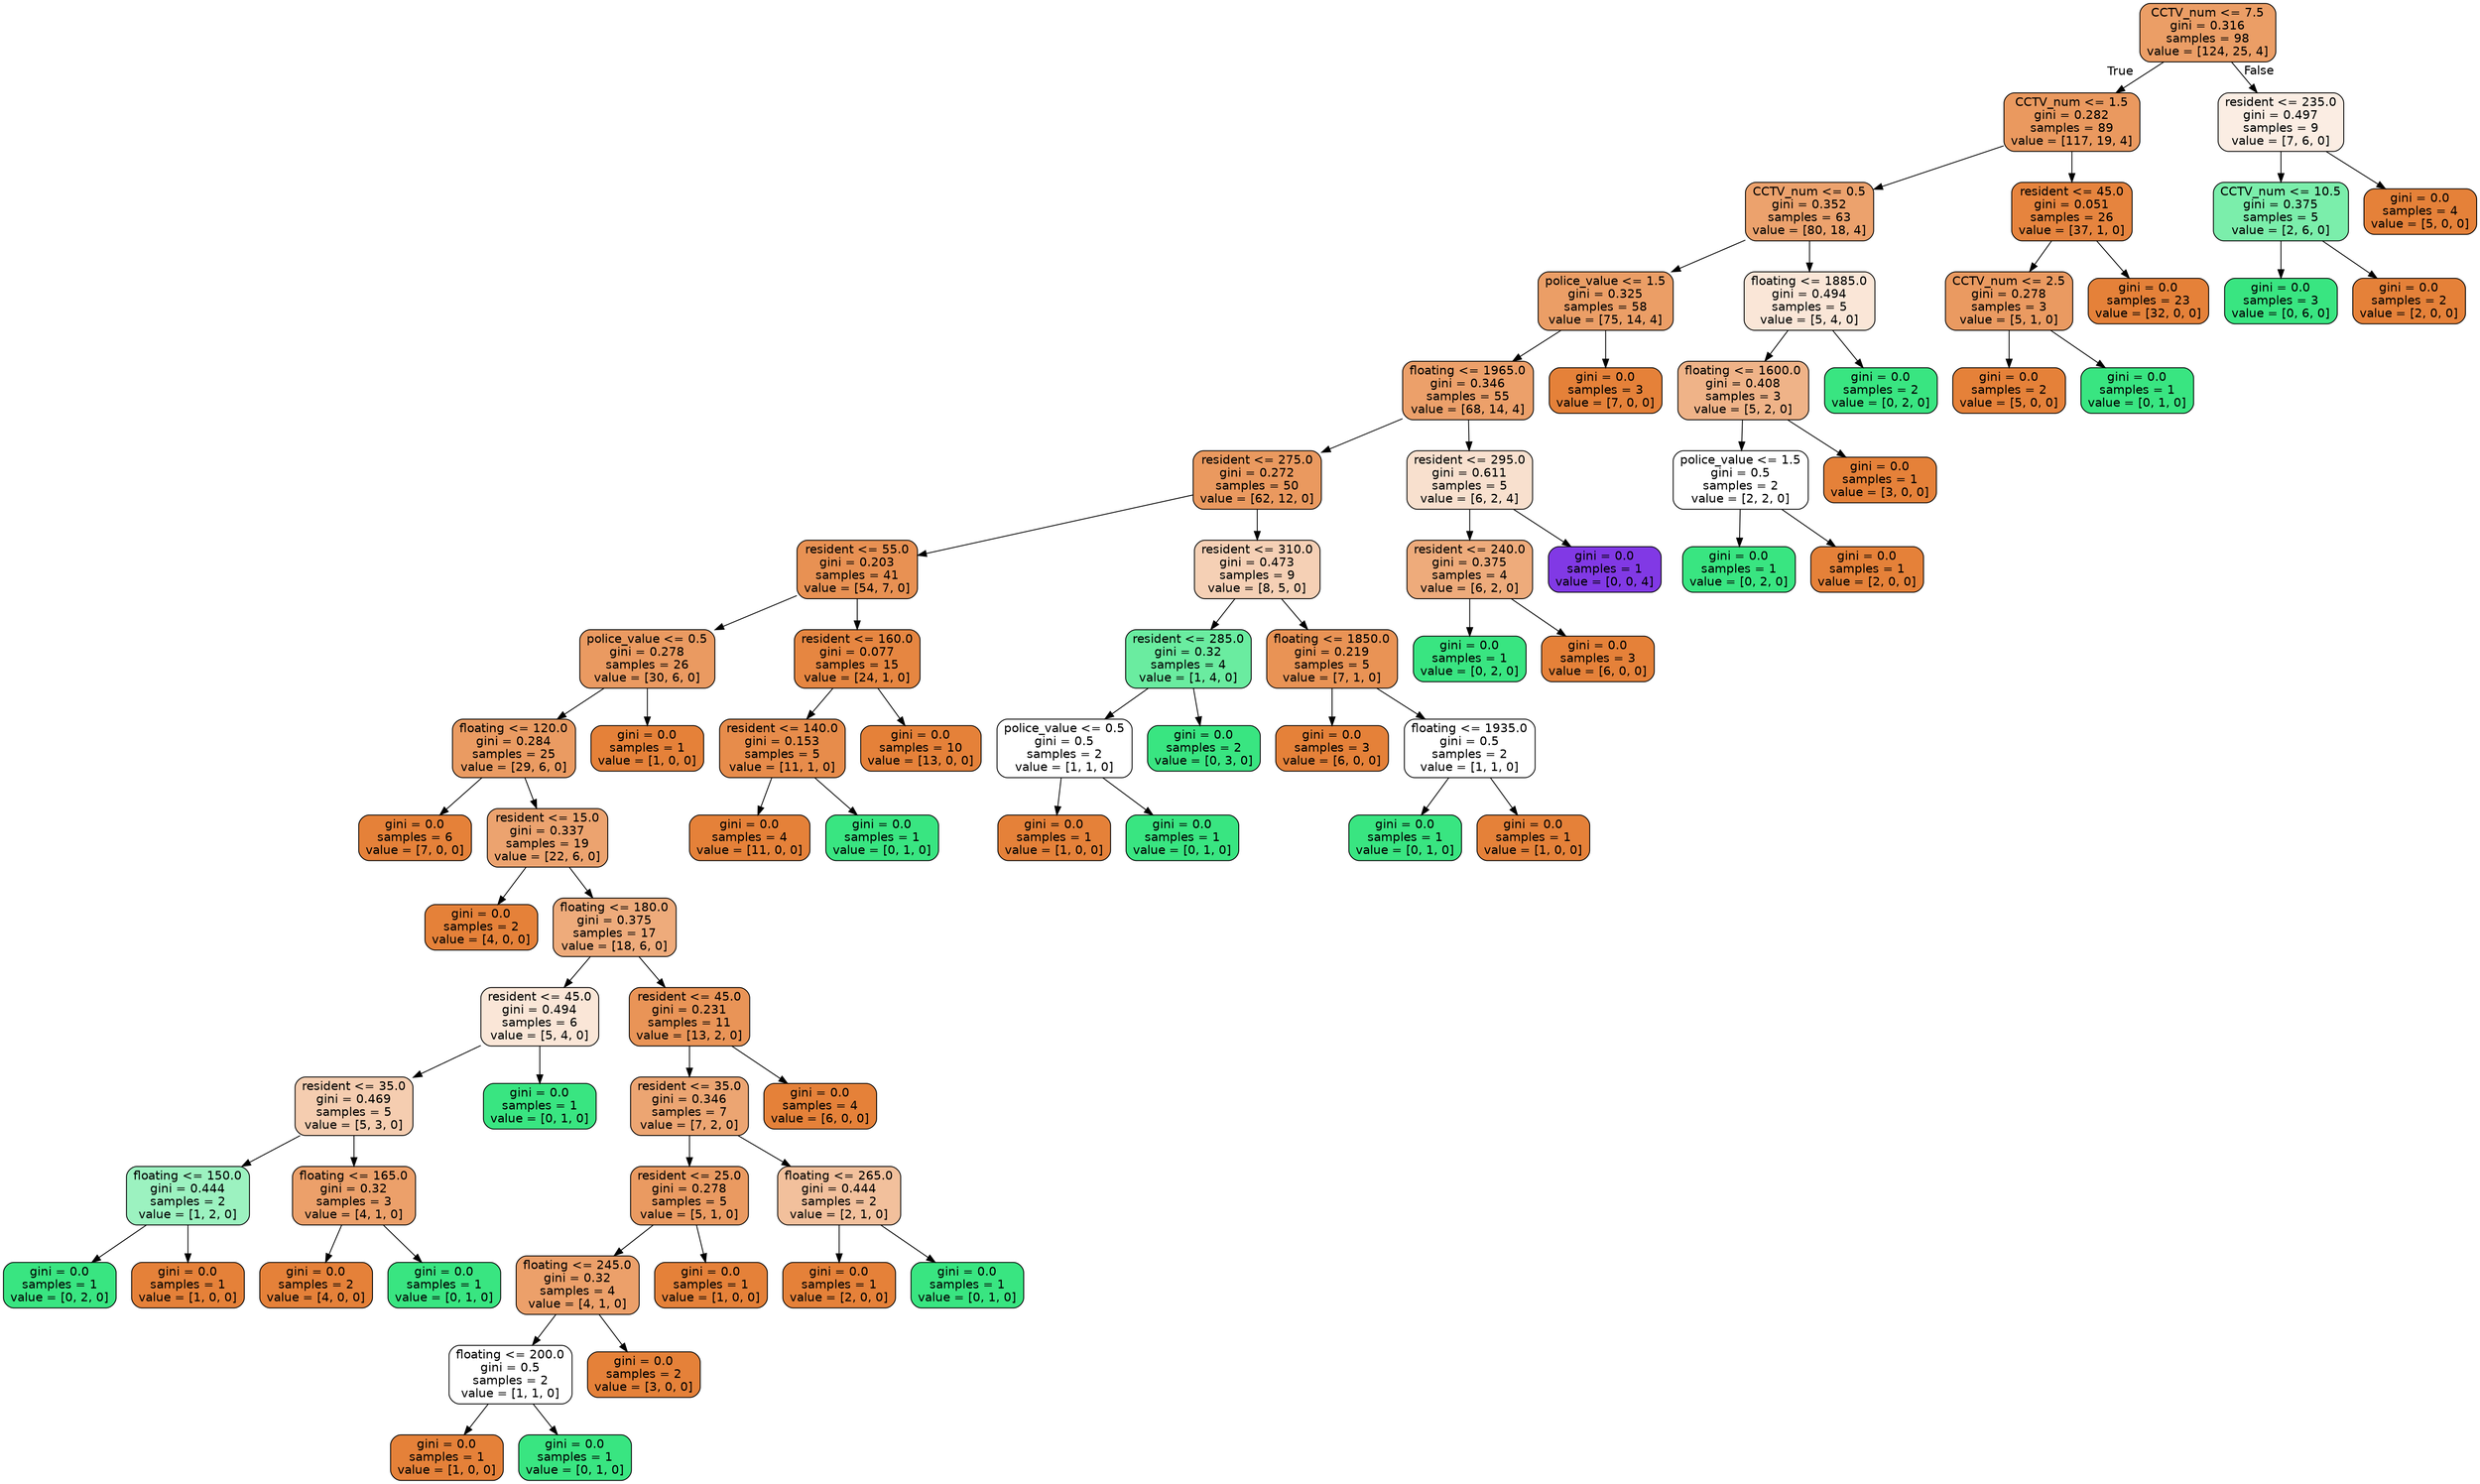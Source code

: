 digraph Tree {
node [shape=box, style="filled, rounded", color="black", fontname=helvetica] ;
edge [fontname=helvetica] ;
0 [label="CCTV_num <= 7.5\ngini = 0.316\nsamples = 98\nvalue = [124, 25, 4]", fillcolor="#eb9e66"] ;
1 [label="CCTV_num <= 1.5\ngini = 0.282\nsamples = 89\nvalue = [117, 19, 4]", fillcolor="#ea995f"] ;
0 -> 1 [labeldistance=2.5, labelangle=45, headlabel="True"] ;
2 [label="CCTV_num <= 0.5\ngini = 0.352\nsamples = 63\nvalue = [80, 18, 4]", fillcolor="#eca26d"] ;
1 -> 2 ;
3 [label="police_value <= 1.5\ngini = 0.325\nsamples = 58\nvalue = [75, 14, 4]", fillcolor="#eb9e66"] ;
2 -> 3 ;
4 [label="floating <= 1965.0\ngini = 0.346\nsamples = 55\nvalue = [68, 14, 4]", fillcolor="#eca06a"] ;
3 -> 4 ;
5 [label="resident <= 275.0\ngini = 0.272\nsamples = 50\nvalue = [62, 12, 0]", fillcolor="#ea995f"] ;
4 -> 5 ;
6 [label="resident <= 55.0\ngini = 0.203\nsamples = 41\nvalue = [54, 7, 0]", fillcolor="#e89153"] ;
5 -> 6 ;
7 [label="police_value <= 0.5\ngini = 0.278\nsamples = 26\nvalue = [30, 6, 0]", fillcolor="#ea9a61"] ;
6 -> 7 ;
8 [label="floating <= 120.0\ngini = 0.284\nsamples = 25\nvalue = [29, 6, 0]", fillcolor="#ea9b62"] ;
7 -> 8 ;
9 [label="gini = 0.0\nsamples = 6\nvalue = [7, 0, 0]", fillcolor="#e58139"] ;
8 -> 9 ;
10 [label="resident <= 15.0\ngini = 0.337\nsamples = 19\nvalue = [22, 6, 0]", fillcolor="#eca36f"] ;
8 -> 10 ;
11 [label="gini = 0.0\nsamples = 2\nvalue = [4, 0, 0]", fillcolor="#e58139"] ;
10 -> 11 ;
12 [label="floating <= 180.0\ngini = 0.375\nsamples = 17\nvalue = [18, 6, 0]", fillcolor="#eeab7b"] ;
10 -> 12 ;
13 [label="resident <= 45.0\ngini = 0.494\nsamples = 6\nvalue = [5, 4, 0]", fillcolor="#fae6d7"] ;
12 -> 13 ;
14 [label="resident <= 35.0\ngini = 0.469\nsamples = 5\nvalue = [5, 3, 0]", fillcolor="#f5cdb0"] ;
13 -> 14 ;
15 [label="floating <= 150.0\ngini = 0.444\nsamples = 2\nvalue = [1, 2, 0]", fillcolor="#9cf2c0"] ;
14 -> 15 ;
16 [label="gini = 0.0\nsamples = 1\nvalue = [0, 2, 0]", fillcolor="#39e581"] ;
15 -> 16 ;
17 [label="gini = 0.0\nsamples = 1\nvalue = [1, 0, 0]", fillcolor="#e58139"] ;
15 -> 17 ;
18 [label="floating <= 165.0\ngini = 0.32\nsamples = 3\nvalue = [4, 1, 0]", fillcolor="#eca06a"] ;
14 -> 18 ;
19 [label="gini = 0.0\nsamples = 2\nvalue = [4, 0, 0]", fillcolor="#e58139"] ;
18 -> 19 ;
20 [label="gini = 0.0\nsamples = 1\nvalue = [0, 1, 0]", fillcolor="#39e581"] ;
18 -> 20 ;
21 [label="gini = 0.0\nsamples = 1\nvalue = [0, 1, 0]", fillcolor="#39e581"] ;
13 -> 21 ;
22 [label="resident <= 45.0\ngini = 0.231\nsamples = 11\nvalue = [13, 2, 0]", fillcolor="#e99457"] ;
12 -> 22 ;
23 [label="resident <= 35.0\ngini = 0.346\nsamples = 7\nvalue = [7, 2, 0]", fillcolor="#eca572"] ;
22 -> 23 ;
24 [label="resident <= 25.0\ngini = 0.278\nsamples = 5\nvalue = [5, 1, 0]", fillcolor="#ea9a61"] ;
23 -> 24 ;
25 [label="floating <= 245.0\ngini = 0.32\nsamples = 4\nvalue = [4, 1, 0]", fillcolor="#eca06a"] ;
24 -> 25 ;
26 [label="floating <= 200.0\ngini = 0.5\nsamples = 2\nvalue = [1, 1, 0]", fillcolor="#ffffff"] ;
25 -> 26 ;
27 [label="gini = 0.0\nsamples = 1\nvalue = [1, 0, 0]", fillcolor="#e58139"] ;
26 -> 27 ;
28 [label="gini = 0.0\nsamples = 1\nvalue = [0, 1, 0]", fillcolor="#39e581"] ;
26 -> 28 ;
29 [label="gini = 0.0\nsamples = 2\nvalue = [3, 0, 0]", fillcolor="#e58139"] ;
25 -> 29 ;
30 [label="gini = 0.0\nsamples = 1\nvalue = [1, 0, 0]", fillcolor="#e58139"] ;
24 -> 30 ;
31 [label="floating <= 265.0\ngini = 0.444\nsamples = 2\nvalue = [2, 1, 0]", fillcolor="#f2c09c"] ;
23 -> 31 ;
32 [label="gini = 0.0\nsamples = 1\nvalue = [2, 0, 0]", fillcolor="#e58139"] ;
31 -> 32 ;
33 [label="gini = 0.0\nsamples = 1\nvalue = [0, 1, 0]", fillcolor="#39e581"] ;
31 -> 33 ;
34 [label="gini = 0.0\nsamples = 4\nvalue = [6, 0, 0]", fillcolor="#e58139"] ;
22 -> 34 ;
35 [label="gini = 0.0\nsamples = 1\nvalue = [1, 0, 0]", fillcolor="#e58139"] ;
7 -> 35 ;
36 [label="resident <= 160.0\ngini = 0.077\nsamples = 15\nvalue = [24, 1, 0]", fillcolor="#e68641"] ;
6 -> 36 ;
37 [label="resident <= 140.0\ngini = 0.153\nsamples = 5\nvalue = [11, 1, 0]", fillcolor="#e78c4b"] ;
36 -> 37 ;
38 [label="gini = 0.0\nsamples = 4\nvalue = [11, 0, 0]", fillcolor="#e58139"] ;
37 -> 38 ;
39 [label="gini = 0.0\nsamples = 1\nvalue = [0, 1, 0]", fillcolor="#39e581"] ;
37 -> 39 ;
40 [label="gini = 0.0\nsamples = 10\nvalue = [13, 0, 0]", fillcolor="#e58139"] ;
36 -> 40 ;
41 [label="resident <= 310.0\ngini = 0.473\nsamples = 9\nvalue = [8, 5, 0]", fillcolor="#f5d0b5"] ;
5 -> 41 ;
42 [label="resident <= 285.0\ngini = 0.32\nsamples = 4\nvalue = [1, 4, 0]", fillcolor="#6aeca0"] ;
41 -> 42 ;
43 [label="police_value <= 0.5\ngini = 0.5\nsamples = 2\nvalue = [1, 1, 0]", fillcolor="#ffffff"] ;
42 -> 43 ;
44 [label="gini = 0.0\nsamples = 1\nvalue = [1, 0, 0]", fillcolor="#e58139"] ;
43 -> 44 ;
45 [label="gini = 0.0\nsamples = 1\nvalue = [0, 1, 0]", fillcolor="#39e581"] ;
43 -> 45 ;
46 [label="gini = 0.0\nsamples = 2\nvalue = [0, 3, 0]", fillcolor="#39e581"] ;
42 -> 46 ;
47 [label="floating <= 1850.0\ngini = 0.219\nsamples = 5\nvalue = [7, 1, 0]", fillcolor="#e99355"] ;
41 -> 47 ;
48 [label="gini = 0.0\nsamples = 3\nvalue = [6, 0, 0]", fillcolor="#e58139"] ;
47 -> 48 ;
49 [label="floating <= 1935.0\ngini = 0.5\nsamples = 2\nvalue = [1, 1, 0]", fillcolor="#ffffff"] ;
47 -> 49 ;
50 [label="gini = 0.0\nsamples = 1\nvalue = [0, 1, 0]", fillcolor="#39e581"] ;
49 -> 50 ;
51 [label="gini = 0.0\nsamples = 1\nvalue = [1, 0, 0]", fillcolor="#e58139"] ;
49 -> 51 ;
52 [label="resident <= 295.0\ngini = 0.611\nsamples = 5\nvalue = [6, 2, 4]", fillcolor="#f8e0ce"] ;
4 -> 52 ;
53 [label="resident <= 240.0\ngini = 0.375\nsamples = 4\nvalue = [6, 2, 0]", fillcolor="#eeab7b"] ;
52 -> 53 ;
54 [label="gini = 0.0\nsamples = 1\nvalue = [0, 2, 0]", fillcolor="#39e581"] ;
53 -> 54 ;
55 [label="gini = 0.0\nsamples = 3\nvalue = [6, 0, 0]", fillcolor="#e58139"] ;
53 -> 55 ;
56 [label="gini = 0.0\nsamples = 1\nvalue = [0, 0, 4]", fillcolor="#8139e5"] ;
52 -> 56 ;
57 [label="gini = 0.0\nsamples = 3\nvalue = [7, 0, 0]", fillcolor="#e58139"] ;
3 -> 57 ;
58 [label="floating <= 1885.0\ngini = 0.494\nsamples = 5\nvalue = [5, 4, 0]", fillcolor="#fae6d7"] ;
2 -> 58 ;
59 [label="floating <= 1600.0\ngini = 0.408\nsamples = 3\nvalue = [5, 2, 0]", fillcolor="#efb388"] ;
58 -> 59 ;
60 [label="police_value <= 1.5\ngini = 0.5\nsamples = 2\nvalue = [2, 2, 0]", fillcolor="#ffffff"] ;
59 -> 60 ;
61 [label="gini = 0.0\nsamples = 1\nvalue = [0, 2, 0]", fillcolor="#39e581"] ;
60 -> 61 ;
62 [label="gini = 0.0\nsamples = 1\nvalue = [2, 0, 0]", fillcolor="#e58139"] ;
60 -> 62 ;
63 [label="gini = 0.0\nsamples = 1\nvalue = [3, 0, 0]", fillcolor="#e58139"] ;
59 -> 63 ;
64 [label="gini = 0.0\nsamples = 2\nvalue = [0, 2, 0]", fillcolor="#39e581"] ;
58 -> 64 ;
65 [label="resident <= 45.0\ngini = 0.051\nsamples = 26\nvalue = [37, 1, 0]", fillcolor="#e6843e"] ;
1 -> 65 ;
66 [label="CCTV_num <= 2.5\ngini = 0.278\nsamples = 3\nvalue = [5, 1, 0]", fillcolor="#ea9a61"] ;
65 -> 66 ;
67 [label="gini = 0.0\nsamples = 2\nvalue = [5, 0, 0]", fillcolor="#e58139"] ;
66 -> 67 ;
68 [label="gini = 0.0\nsamples = 1\nvalue = [0, 1, 0]", fillcolor="#39e581"] ;
66 -> 68 ;
69 [label="gini = 0.0\nsamples = 23\nvalue = [32, 0, 0]", fillcolor="#e58139"] ;
65 -> 69 ;
70 [label="resident <= 235.0\ngini = 0.497\nsamples = 9\nvalue = [7, 6, 0]", fillcolor="#fbede3"] ;
0 -> 70 [labeldistance=2.5, labelangle=-45, headlabel="False"] ;
71 [label="CCTV_num <= 10.5\ngini = 0.375\nsamples = 5\nvalue = [2, 6, 0]", fillcolor="#7beeab"] ;
70 -> 71 ;
72 [label="gini = 0.0\nsamples = 3\nvalue = [0, 6, 0]", fillcolor="#39e581"] ;
71 -> 72 ;
73 [label="gini = 0.0\nsamples = 2\nvalue = [2, 0, 0]", fillcolor="#e58139"] ;
71 -> 73 ;
74 [label="gini = 0.0\nsamples = 4\nvalue = [5, 0, 0]", fillcolor="#e58139"] ;
70 -> 74 ;
}